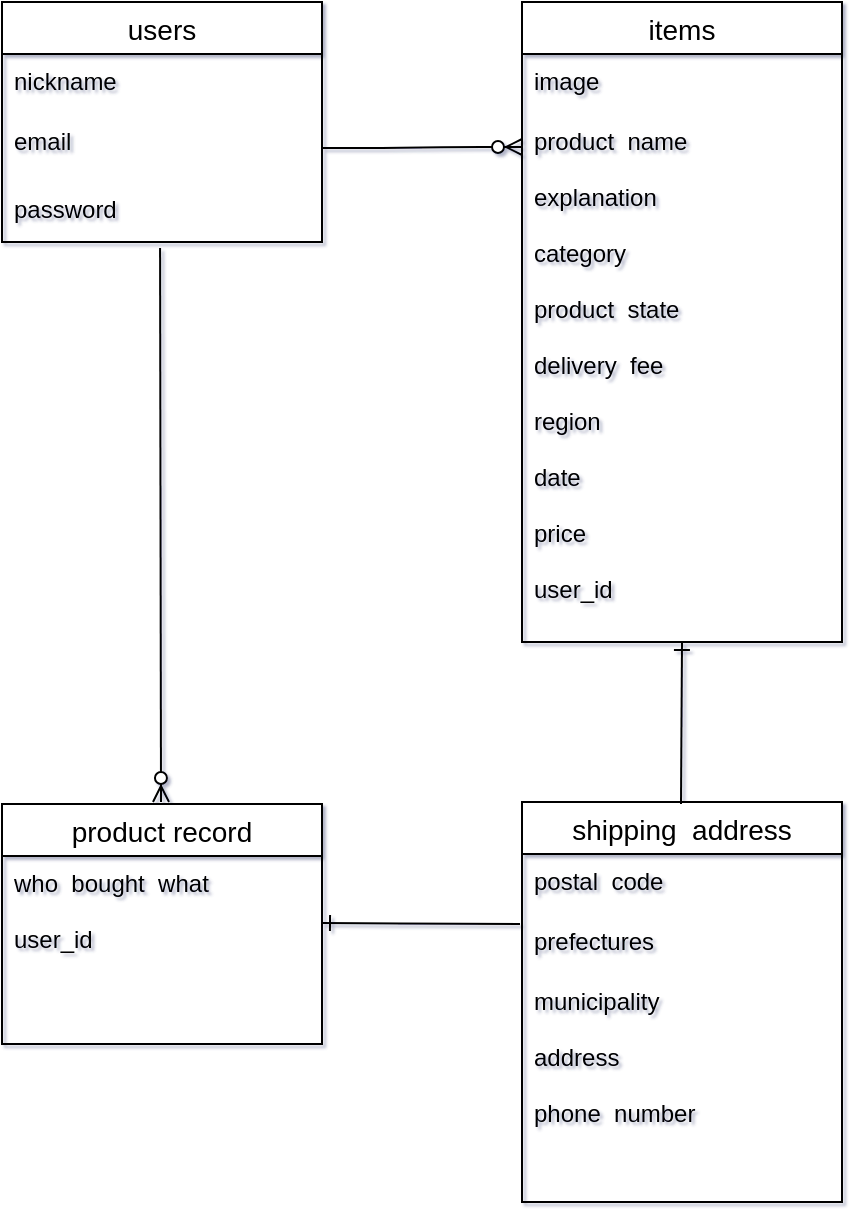 <mxfile version="13.10.0" type="embed">
    <diagram id="4HkjmmodvqHrsMyAFjK5" name="Page-1">
        <mxGraphModel dx="728" dy="592" grid="1" gridSize="10" guides="1" tooltips="1" connect="1" arrows="1" fold="1" page="1" pageScale="1" pageWidth="850" pageHeight="1100" math="0" shadow="1">
            <root>
                <mxCell id="0"/>
                <mxCell id="1" parent="0"/>
                <mxCell id="2" value="users" style="swimlane;fontStyle=0;childLayout=stackLayout;horizontal=1;startSize=26;horizontalStack=0;resizeParent=1;resizeParentMax=0;resizeLast=0;collapsible=1;marginBottom=0;align=center;fontSize=14;" vertex="1" parent="1">
                    <mxGeometry x="20" y="80" width="160" height="120" as="geometry"/>
                </mxCell>
                <mxCell id="3" value="nickname" style="text;strokeColor=none;fillColor=none;spacingLeft=4;spacingRight=4;overflow=hidden;rotatable=0;points=[[0,0.5],[1,0.5]];portConstraint=eastwest;fontSize=12;" vertex="1" parent="2">
                    <mxGeometry y="26" width="160" height="30" as="geometry"/>
                </mxCell>
                <mxCell id="13" value="" style="edgeStyle=entityRelationEdgeStyle;fontSize=12;html=1;endArrow=ERzeroToMany;endFill=1;exitX=1;exitY=0.5;exitDx=0;exitDy=0;" edge="1" parent="2" source="5">
                    <mxGeometry width="100" height="100" relative="1" as="geometry">
                        <mxPoint x="150" y="72.5" as="sourcePoint"/>
                        <mxPoint x="260" y="72.5" as="targetPoint"/>
                    </mxGeometry>
                </mxCell>
                <mxCell id="5" value="email" style="text;strokeColor=none;fillColor=none;spacingLeft=4;spacingRight=4;overflow=hidden;rotatable=0;points=[[0,0.5],[1,0.5]];portConstraint=eastwest;fontSize=12;" vertex="1" parent="2">
                    <mxGeometry y="56" width="160" height="34" as="geometry"/>
                </mxCell>
                <mxCell id="4" value="password" style="text;strokeColor=none;fillColor=none;spacingLeft=4;spacingRight=4;overflow=hidden;rotatable=0;points=[[0,0.5],[1,0.5]];portConstraint=eastwest;fontSize=12;" vertex="1" parent="2">
                    <mxGeometry y="90" width="160" height="30" as="geometry"/>
                </mxCell>
                <mxCell id="8" value="items" style="swimlane;fontStyle=0;childLayout=stackLayout;horizontal=1;startSize=26;horizontalStack=0;resizeParent=1;resizeParentMax=0;resizeLast=0;collapsible=1;marginBottom=0;align=center;fontSize=14;" vertex="1" parent="1">
                    <mxGeometry x="280" y="80" width="160" height="320" as="geometry"/>
                </mxCell>
                <mxCell id="9" value="image" style="text;strokeColor=none;fillColor=none;spacingLeft=4;spacingRight=4;overflow=hidden;rotatable=0;points=[[0,0.5],[1,0.5]];portConstraint=eastwest;fontSize=12;" vertex="1" parent="8">
                    <mxGeometry y="26" width="160" height="30" as="geometry"/>
                </mxCell>
                <mxCell id="10" value="product  name&#10;&#10;explanation&#10;&#10;category&#10;&#10;product  state&#10;&#10;delivery  fee&#10;&#10;region&#10;&#10;date&#10;&#10;price&#10;&#10;user_id" style="text;strokeColor=none;fillColor=none;spacingLeft=4;spacingRight=4;overflow=hidden;rotatable=0;points=[[0,0.5],[1,0.5]];portConstraint=eastwest;fontSize=12;" vertex="1" parent="8">
                    <mxGeometry y="56" width="160" height="264" as="geometry"/>
                </mxCell>
                <mxCell id="14" value="product record" style="swimlane;fontStyle=0;childLayout=stackLayout;horizontal=1;startSize=26;horizontalStack=0;resizeParent=1;resizeParentMax=0;resizeLast=0;collapsible=1;marginBottom=0;align=center;fontSize=14;" vertex="1" parent="1">
                    <mxGeometry x="20" y="481" width="160" height="120" as="geometry"/>
                </mxCell>
                <mxCell id="15" value="who  bought  what&#10;&#10;user_id" style="text;strokeColor=none;fillColor=none;spacingLeft=4;spacingRight=4;overflow=hidden;rotatable=0;points=[[0,0.5],[1,0.5]];portConstraint=eastwest;fontSize=12;" vertex="1" parent="14">
                    <mxGeometry y="26" width="160" height="94" as="geometry"/>
                </mxCell>
                <mxCell id="18" value="shipping  address" style="swimlane;fontStyle=0;childLayout=stackLayout;horizontal=1;startSize=26;horizontalStack=0;resizeParent=1;resizeParentMax=0;resizeLast=0;collapsible=1;marginBottom=0;align=center;fontSize=14;" vertex="1" parent="1">
                    <mxGeometry x="280" y="480" width="160" height="200" as="geometry"/>
                </mxCell>
                <mxCell id="19" value="postal  code" style="text;strokeColor=none;fillColor=none;spacingLeft=4;spacingRight=4;overflow=hidden;rotatable=0;points=[[0,0.5],[1,0.5]];portConstraint=eastwest;fontSize=12;" vertex="1" parent="18">
                    <mxGeometry y="26" width="160" height="30" as="geometry"/>
                </mxCell>
                <mxCell id="20" value="prefectures" style="text;strokeColor=none;fillColor=none;spacingLeft=4;spacingRight=4;overflow=hidden;rotatable=0;points=[[0,0.5],[1,0.5]];portConstraint=eastwest;fontSize=12;" vertex="1" parent="18">
                    <mxGeometry y="56" width="160" height="30" as="geometry"/>
                </mxCell>
                <mxCell id="21" value="municipality&#10;&#10;address&#10;&#10;phone  number" style="text;strokeColor=none;fillColor=none;spacingLeft=4;spacingRight=4;overflow=hidden;rotatable=0;points=[[0,0.5],[1,0.5]];portConstraint=eastwest;fontSize=12;" vertex="1" parent="18">
                    <mxGeometry y="86" width="160" height="114" as="geometry"/>
                </mxCell>
                <mxCell id="24" value="" style="fontSize=12;html=1;endArrow=ERzeroToMany;endFill=1;exitX=0.494;exitY=1.1;exitDx=0;exitDy=0;exitPerimeter=0;" edge="1" parent="1" source="4">
                    <mxGeometry width="100" height="100" relative="1" as="geometry">
                        <mxPoint x="99.5" y="220" as="sourcePoint"/>
                        <mxPoint x="99.5" y="480" as="targetPoint"/>
                    </mxGeometry>
                </mxCell>
                <mxCell id="28" value="" style="fontSize=12;html=1;endArrow=ERone;endFill=1;" edge="1" parent="1">
                    <mxGeometry width="100" height="100" relative="1" as="geometry">
                        <mxPoint x="359.5" y="481" as="sourcePoint"/>
                        <mxPoint x="360" y="400" as="targetPoint"/>
                    </mxGeometry>
                </mxCell>
                <mxCell id="30" value="" style="fontSize=12;html=1;endArrow=ERone;endFill=1;" edge="1" parent="1">
                    <mxGeometry width="100" height="100" relative="1" as="geometry">
                        <mxPoint x="279" y="541" as="sourcePoint"/>
                        <mxPoint x="180" y="540.5" as="targetPoint"/>
                    </mxGeometry>
                </mxCell>
            </root>
        </mxGraphModel>
    </diagram>
</mxfile>